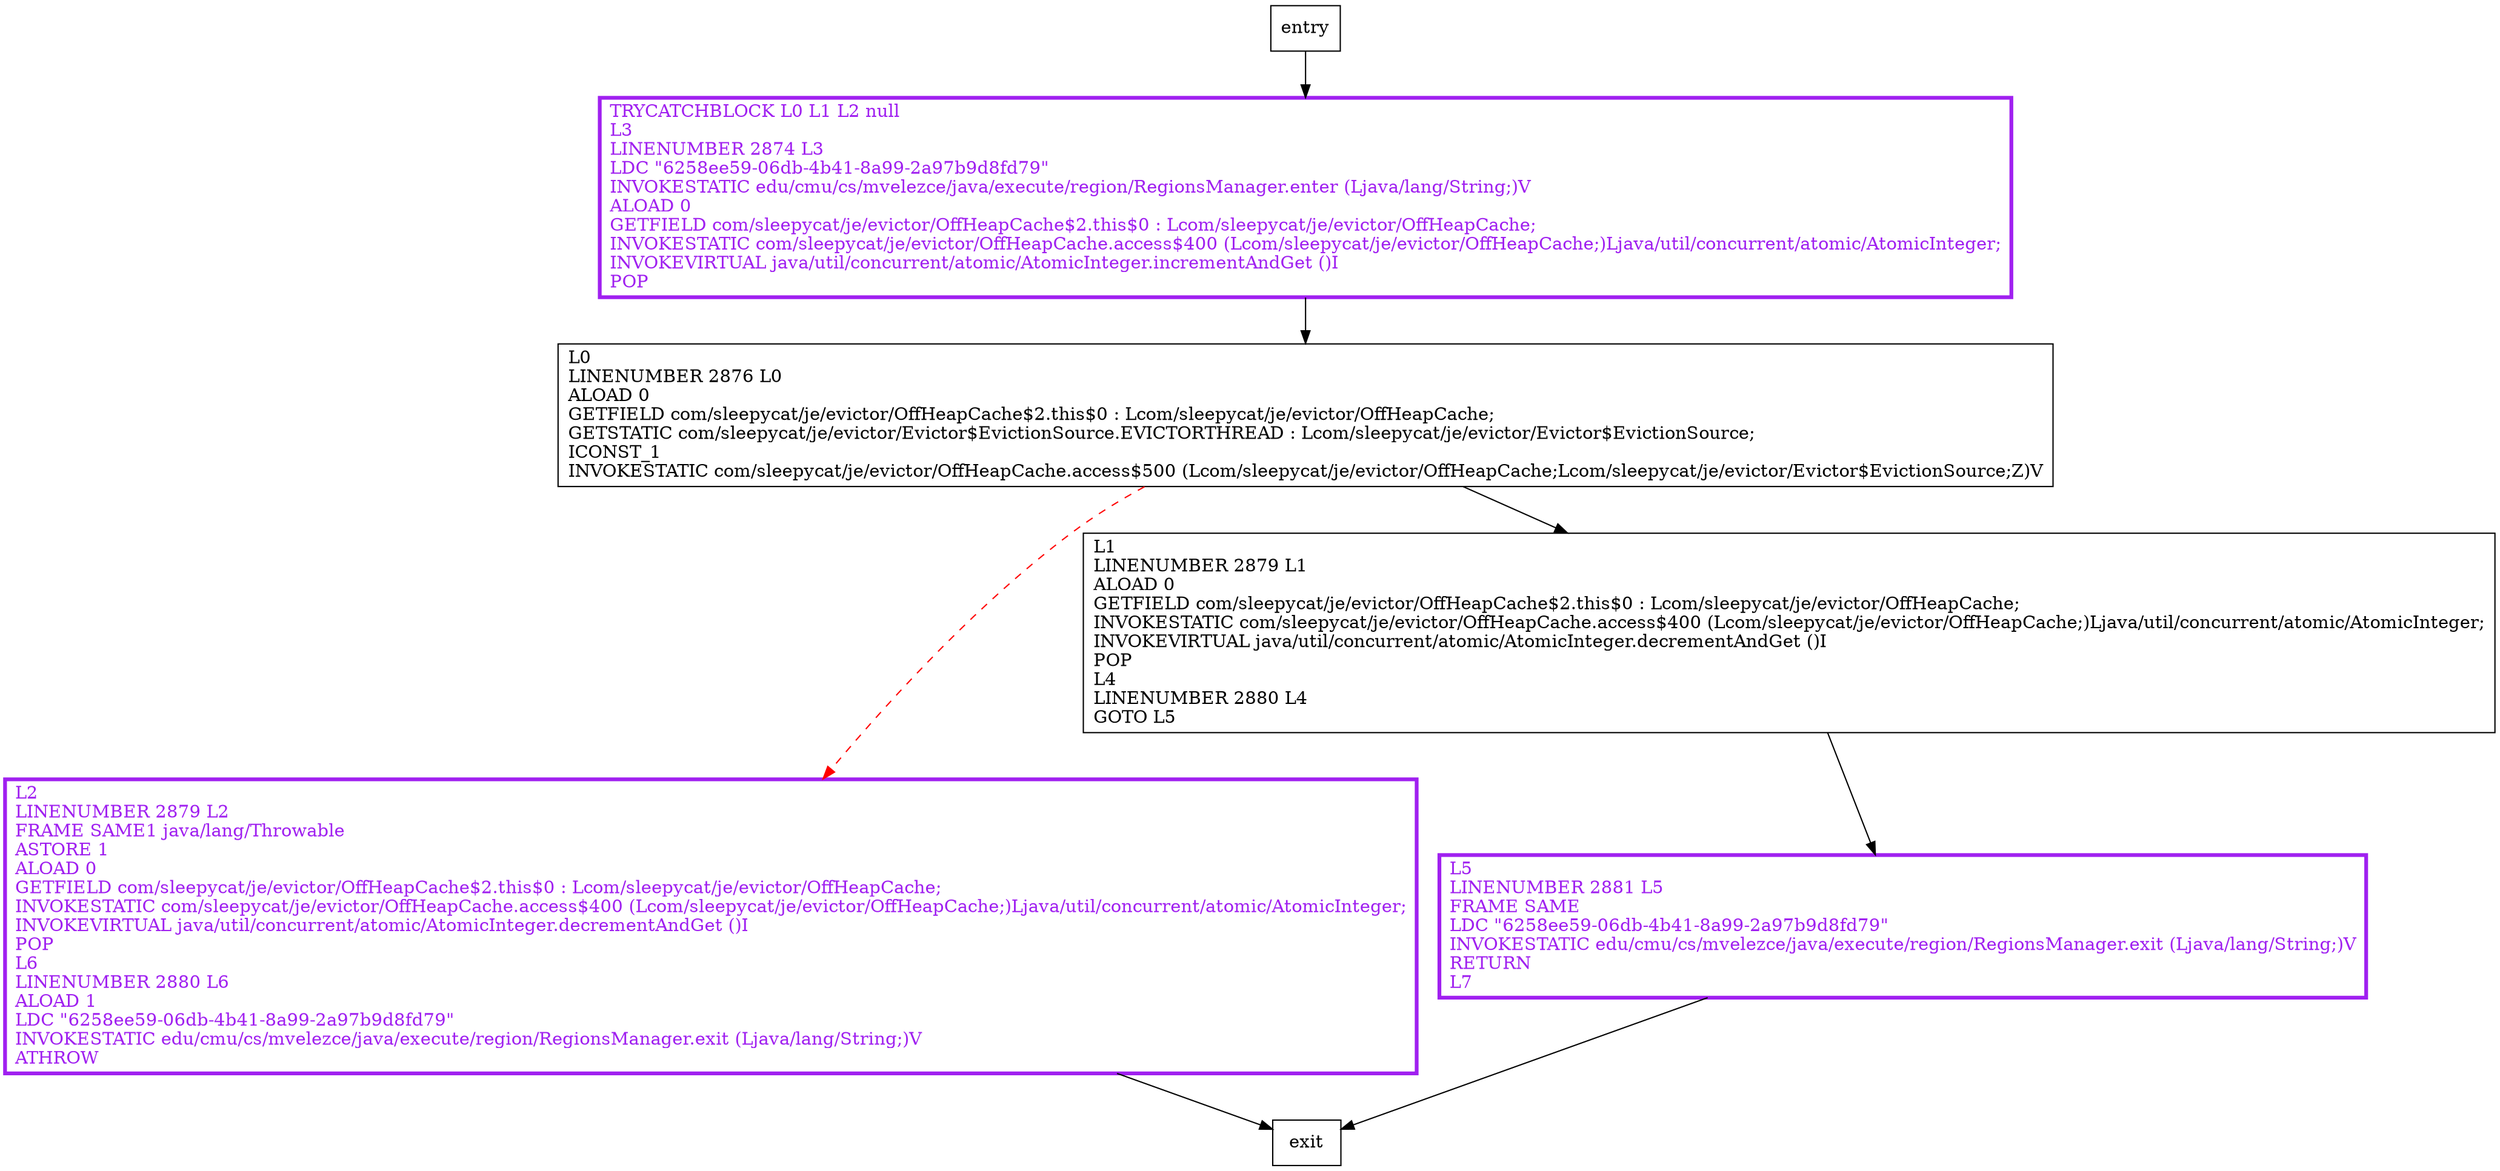 digraph run {
node [shape=record];
1620007471 [label="L2\lLINENUMBER 2879 L2\lFRAME SAME1 java/lang/Throwable\lASTORE 1\lALOAD 0\lGETFIELD com/sleepycat/je/evictor/OffHeapCache$2.this$0 : Lcom/sleepycat/je/evictor/OffHeapCache;\lINVOKESTATIC com/sleepycat/je/evictor/OffHeapCache.access$400 (Lcom/sleepycat/je/evictor/OffHeapCache;)Ljava/util/concurrent/atomic/AtomicInteger;\lINVOKEVIRTUAL java/util/concurrent/atomic/AtomicInteger.decrementAndGet ()I\lPOP\lL6\lLINENUMBER 2880 L6\lALOAD 1\lLDC \"6258ee59-06db-4b41-8a99-2a97b9d8fd79\"\lINVOKESTATIC edu/cmu/cs/mvelezce/java/execute/region/RegionsManager.exit (Ljava/lang/String;)V\lATHROW\l"];
768065551 [label="L0\lLINENUMBER 2876 L0\lALOAD 0\lGETFIELD com/sleepycat/je/evictor/OffHeapCache$2.this$0 : Lcom/sleepycat/je/evictor/OffHeapCache;\lGETSTATIC com/sleepycat/je/evictor/Evictor$EvictionSource.EVICTORTHREAD : Lcom/sleepycat/je/evictor/Evictor$EvictionSource;\lICONST_1\lINVOKESTATIC com/sleepycat/je/evictor/OffHeapCache.access$500 (Lcom/sleepycat/je/evictor/OffHeapCache;Lcom/sleepycat/je/evictor/Evictor$EvictionSource;Z)V\l"];
436555071 [label="L1\lLINENUMBER 2879 L1\lALOAD 0\lGETFIELD com/sleepycat/je/evictor/OffHeapCache$2.this$0 : Lcom/sleepycat/je/evictor/OffHeapCache;\lINVOKESTATIC com/sleepycat/je/evictor/OffHeapCache.access$400 (Lcom/sleepycat/je/evictor/OffHeapCache;)Ljava/util/concurrent/atomic/AtomicInteger;\lINVOKEVIRTUAL java/util/concurrent/atomic/AtomicInteger.decrementAndGet ()I\lPOP\lL4\lLINENUMBER 2880 L4\lGOTO L5\l"];
872071276 [label="TRYCATCHBLOCK L0 L1 L2 null\lL3\lLINENUMBER 2874 L3\lLDC \"6258ee59-06db-4b41-8a99-2a97b9d8fd79\"\lINVOKESTATIC edu/cmu/cs/mvelezce/java/execute/region/RegionsManager.enter (Ljava/lang/String;)V\lALOAD 0\lGETFIELD com/sleepycat/je/evictor/OffHeapCache$2.this$0 : Lcom/sleepycat/je/evictor/OffHeapCache;\lINVOKESTATIC com/sleepycat/je/evictor/OffHeapCache.access$400 (Lcom/sleepycat/je/evictor/OffHeapCache;)Ljava/util/concurrent/atomic/AtomicInteger;\lINVOKEVIRTUAL java/util/concurrent/atomic/AtomicInteger.incrementAndGet ()I\lPOP\l"];
85135346 [label="L5\lLINENUMBER 2881 L5\lFRAME SAME\lLDC \"6258ee59-06db-4b41-8a99-2a97b9d8fd79\"\lINVOKESTATIC edu/cmu/cs/mvelezce/java/execute/region/RegionsManager.exit (Ljava/lang/String;)V\lRETURN\lL7\l"];
entry;
exit;
1620007471 -> exit
entry -> 872071276
768065551 -> 1620007471 [style=dashed, color=red]
768065551 -> 436555071
436555071 -> 85135346
872071276 -> 768065551
85135346 -> exit
1620007471[fontcolor="purple", penwidth=3, color="purple"];
872071276[fontcolor="purple", penwidth=3, color="purple"];
85135346[fontcolor="purple", penwidth=3, color="purple"];
}
